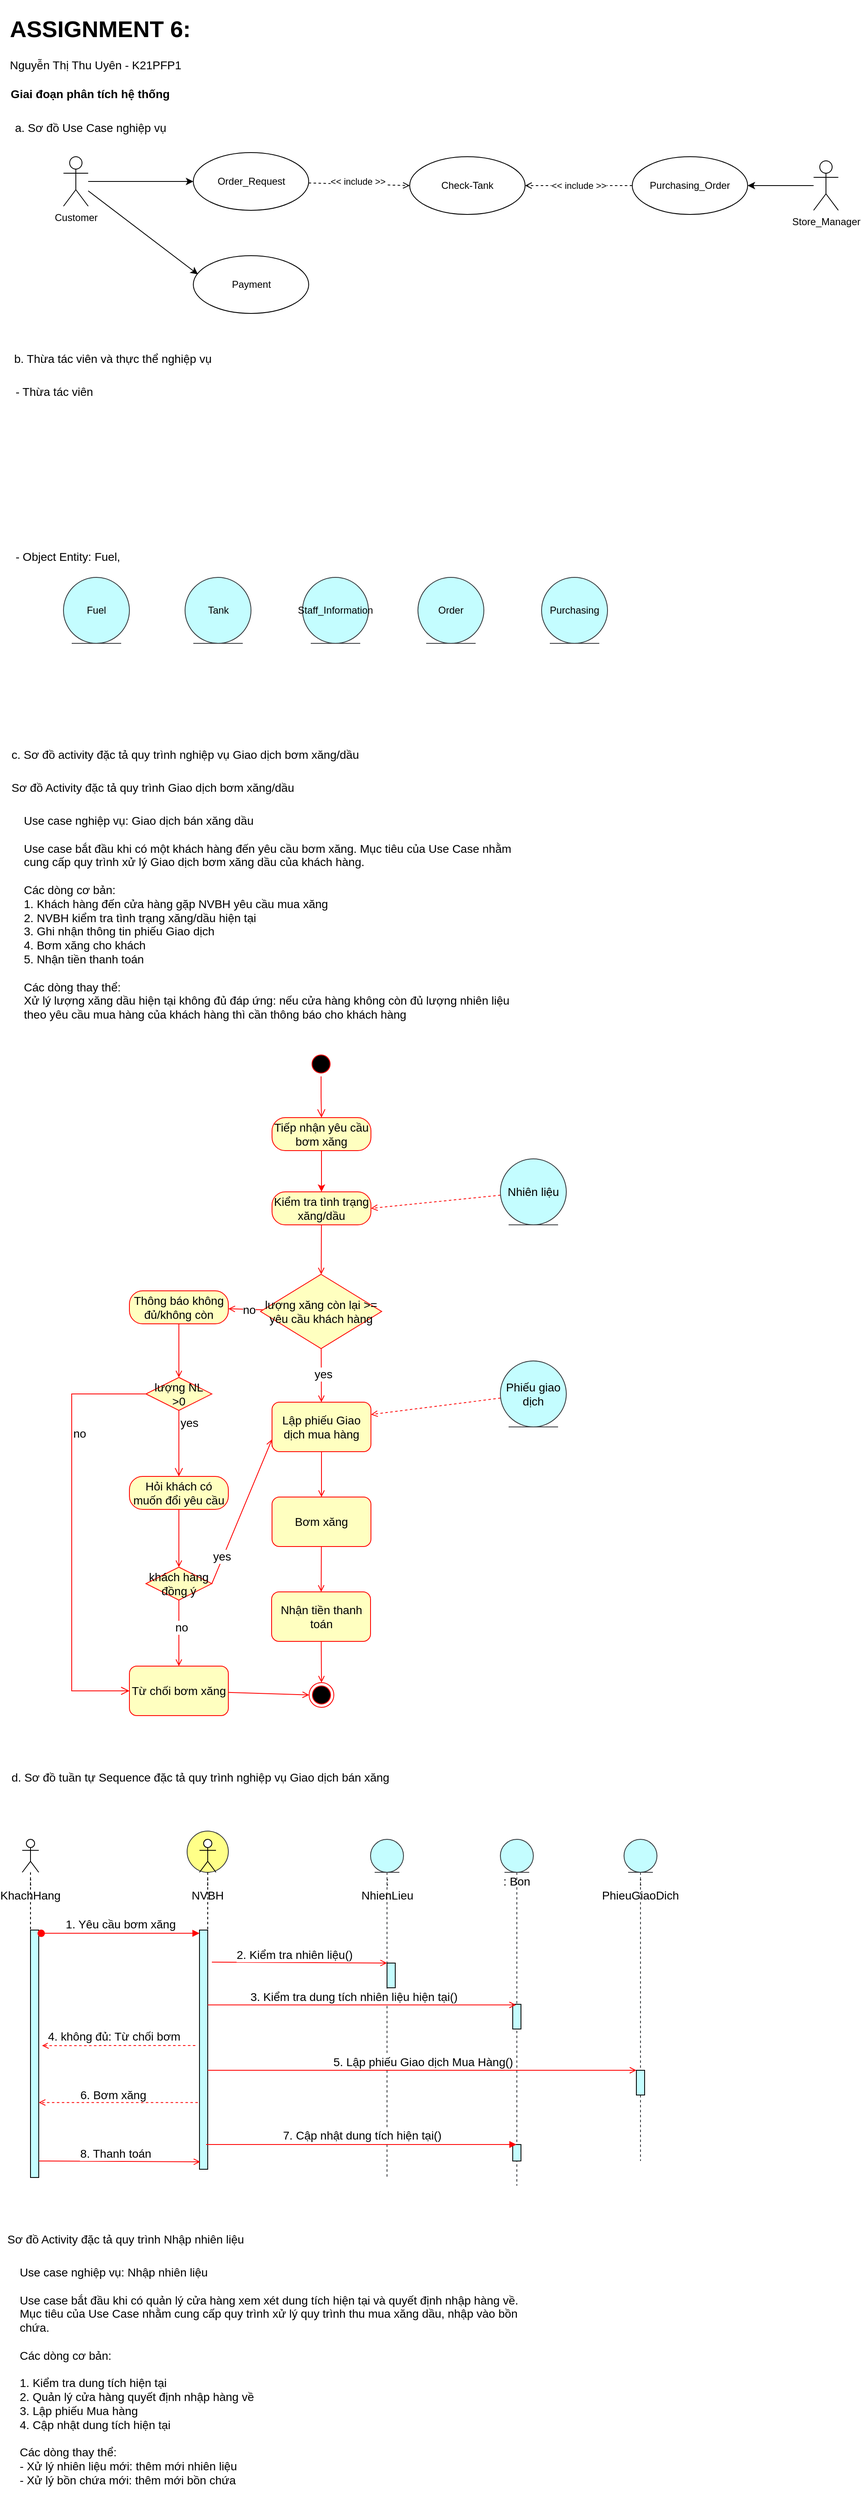 <mxfile version="20.4.0" type="github">
  <diagram name="Page-1" id="58cdce13-f638-feb5-8d6f-7d28b1aa9fa0">
    <mxGraphModel dx="699" dy="559" grid="1" gridSize="10" guides="1" tooltips="1" connect="1" arrows="1" fold="1" page="1" pageScale="1" pageWidth="1100" pageHeight="850" background="none" math="0" shadow="0">
      <root>
        <mxCell id="0" />
        <mxCell id="1" parent="0" />
        <mxCell id="tYTvWXKAVSk7aJ8OGIch-122" value="" style="ellipse;whiteSpace=wrap;html=1;aspect=fixed;fontSize=14;fillColor=#ffff88;strokeColor=#36393d;" vertex="1" parent="1">
          <mxGeometry x="240" y="2220" width="50" height="50" as="geometry" />
        </mxCell>
        <mxCell id="tYTvWXKAVSk7aJ8OGIch-3" style="rounded=0;orthogonalLoop=1;jettySize=auto;html=1;entryX=0;entryY=0.5;entryDx=0;entryDy=0;" edge="1" parent="1" source="tYTvWXKAVSk7aJ8OGIch-1" target="tYTvWXKAVSk7aJ8OGIch-2">
          <mxGeometry relative="1" as="geometry" />
        </mxCell>
        <mxCell id="tYTvWXKAVSk7aJ8OGIch-17" style="edgeStyle=none;rounded=0;orthogonalLoop=1;jettySize=auto;html=1;entryX=0.04;entryY=0.323;entryDx=0;entryDy=0;entryPerimeter=0;startArrow=none;startFill=0;endArrow=classic;endFill=1;" edge="1" parent="1" source="tYTvWXKAVSk7aJ8OGIch-1" target="tYTvWXKAVSk7aJ8OGIch-16">
          <mxGeometry relative="1" as="geometry" />
        </mxCell>
        <mxCell id="tYTvWXKAVSk7aJ8OGIch-1" value="Customer" style="shape=umlActor;verticalLabelPosition=bottom;verticalAlign=top;html=1;outlineConnect=0;" vertex="1" parent="1">
          <mxGeometry x="90" y="190" width="30" height="60" as="geometry" />
        </mxCell>
        <mxCell id="tYTvWXKAVSk7aJ8OGIch-7" style="edgeStyle=none;rounded=0;orthogonalLoop=1;jettySize=auto;html=1;entryX=0;entryY=0.5;entryDx=0;entryDy=0;dashed=1;startArrow=none;startFill=0;endArrow=open;endFill=0;" edge="1" parent="1" source="tYTvWXKAVSk7aJ8OGIch-2" target="tYTvWXKAVSk7aJ8OGIch-4">
          <mxGeometry relative="1" as="geometry" />
        </mxCell>
        <mxCell id="tYTvWXKAVSk7aJ8OGIch-8" value="&amp;lt;&amp;lt; include &amp;gt;&amp;gt;" style="edgeLabel;html=1;align=center;verticalAlign=middle;resizable=0;points=[];" vertex="1" connectable="0" parent="tYTvWXKAVSk7aJ8OGIch-7">
          <mxGeometry x="0.214" y="1" relative="1" as="geometry">
            <mxPoint x="-15" y="-3" as="offset" />
          </mxGeometry>
        </mxCell>
        <mxCell id="tYTvWXKAVSk7aJ8OGIch-2" value="Order_Request" style="ellipse;whiteSpace=wrap;html=1;" vertex="1" parent="1">
          <mxGeometry x="247.5" y="185" width="140" height="70" as="geometry" />
        </mxCell>
        <mxCell id="tYTvWXKAVSk7aJ8OGIch-4" value="Check-Tank" style="ellipse;whiteSpace=wrap;html=1;" vertex="1" parent="1">
          <mxGeometry x="510" y="190" width="140" height="70" as="geometry" />
        </mxCell>
        <mxCell id="tYTvWXKAVSk7aJ8OGIch-11" style="edgeStyle=none;rounded=0;orthogonalLoop=1;jettySize=auto;html=1;entryX=1;entryY=0.5;entryDx=0;entryDy=0;startArrow=none;startFill=0;endArrow=classic;endFill=1;" edge="1" parent="1" source="tYTvWXKAVSk7aJ8OGIch-9" target="tYTvWXKAVSk7aJ8OGIch-10">
          <mxGeometry relative="1" as="geometry" />
        </mxCell>
        <mxCell id="tYTvWXKAVSk7aJ8OGIch-9" value="Store_Manager" style="shape=umlActor;verticalLabelPosition=bottom;verticalAlign=top;html=1;" vertex="1" parent="1">
          <mxGeometry x="1000" y="195" width="30" height="60" as="geometry" />
        </mxCell>
        <mxCell id="tYTvWXKAVSk7aJ8OGIch-14" value="&amp;lt;&amp;lt; include &amp;gt;&amp;gt;" style="edgeStyle=none;rounded=0;orthogonalLoop=1;jettySize=auto;html=1;entryX=1;entryY=0.5;entryDx=0;entryDy=0;startArrow=none;startFill=0;endArrow=open;endFill=0;dashed=1;" edge="1" parent="1" source="tYTvWXKAVSk7aJ8OGIch-10" target="tYTvWXKAVSk7aJ8OGIch-4">
          <mxGeometry relative="1" as="geometry">
            <mxPoint x="740" y="335" as="targetPoint" />
          </mxGeometry>
        </mxCell>
        <mxCell id="tYTvWXKAVSk7aJ8OGIch-10" value="Purchasing_Order" style="ellipse;whiteSpace=wrap;html=1;" vertex="1" parent="1">
          <mxGeometry x="780" y="190" width="140" height="70" as="geometry" />
        </mxCell>
        <mxCell id="tYTvWXKAVSk7aJ8OGIch-16" value="Payment" style="ellipse;whiteSpace=wrap;html=1;" vertex="1" parent="1">
          <mxGeometry x="247.5" y="310" width="140" height="70" as="geometry" />
        </mxCell>
        <mxCell id="tYTvWXKAVSk7aJ8OGIch-18" value="Fuel" style="ellipse;shape=umlEntity;whiteSpace=wrap;html=1;fillColor=#C4FDFF;strokeColor=#36393d;" vertex="1" parent="1">
          <mxGeometry x="90" y="700" width="80" height="80" as="geometry" />
        </mxCell>
        <mxCell id="tYTvWXKAVSk7aJ8OGIch-19" value="Tank" style="ellipse;shape=umlEntity;whiteSpace=wrap;html=1;fillColor=#C4FDFF;strokeColor=#36393d;" vertex="1" parent="1">
          <mxGeometry x="237.5" y="700" width="80" height="80" as="geometry" />
        </mxCell>
        <mxCell id="tYTvWXKAVSk7aJ8OGIch-20" value="Giai đoạn phân tích hệ thống" style="text;align=center;fontStyle=1;verticalAlign=middle;spacingLeft=3;spacingRight=3;strokeColor=none;rotatable=0;points=[[0,0.5],[1,0.5]];portConstraint=eastwest;fontSize=14;" vertex="1" parent="1">
          <mxGeometry x="15" y="100" width="215" height="26" as="geometry" />
        </mxCell>
        <mxCell id="tYTvWXKAVSk7aJ8OGIch-21" value="a. Sơ đồ Use Case nghiệp vụ" style="text;html=1;strokeColor=none;fillColor=none;align=center;verticalAlign=middle;whiteSpace=wrap;rounded=0;fontSize=14;" vertex="1" parent="1">
          <mxGeometry x="27.5" y="140" width="190" height="30" as="geometry" />
        </mxCell>
        <mxCell id="tYTvWXKAVSk7aJ8OGIch-22" value="b. Thừa tác viên và thực thể nghiệp vụ" style="text;html=1;strokeColor=none;fillColor=none;align=center;verticalAlign=middle;whiteSpace=wrap;rounded=0;fontSize=14;" vertex="1" parent="1">
          <mxGeometry x="20" y="420" width="260" height="30" as="geometry" />
        </mxCell>
        <mxCell id="tYTvWXKAVSk7aJ8OGIch-23" value="- Thừa tác viên" style="text;html=1;strokeColor=none;fillColor=none;align=left;verticalAlign=middle;whiteSpace=wrap;rounded=0;fontSize=14;" vertex="1" parent="1">
          <mxGeometry x="30" y="460" width="217.5" height="30" as="geometry" />
        </mxCell>
        <mxCell id="tYTvWXKAVSk7aJ8OGIch-24" value="- Object Entity: Fuel,&amp;nbsp;" style="text;html=1;strokeColor=none;fillColor=none;align=left;verticalAlign=middle;whiteSpace=wrap;rounded=0;fontSize=14;" vertex="1" parent="1">
          <mxGeometry x="30" y="660" width="217.5" height="30" as="geometry" />
        </mxCell>
        <mxCell id="tYTvWXKAVSk7aJ8OGIch-25" value="Staff_Information" style="ellipse;shape=umlEntity;whiteSpace=wrap;html=1;fillColor=#C4FDFF;strokeColor=#36393d;" vertex="1" parent="1">
          <mxGeometry x="380" y="700" width="80" height="80" as="geometry" />
        </mxCell>
        <mxCell id="tYTvWXKAVSk7aJ8OGIch-26" value="Order" style="ellipse;shape=umlEntity;whiteSpace=wrap;html=1;fillColor=#C4FDFF;strokeColor=#36393d;" vertex="1" parent="1">
          <mxGeometry x="520" y="700" width="80" height="80" as="geometry" />
        </mxCell>
        <mxCell id="tYTvWXKAVSk7aJ8OGIch-27" value="Purchasing" style="ellipse;shape=umlEntity;whiteSpace=wrap;html=1;fillColor=#C4FDFF;strokeColor=#36393d;" vertex="1" parent="1">
          <mxGeometry x="670" y="700" width="80" height="80" as="geometry" />
        </mxCell>
        <mxCell id="tYTvWXKAVSk7aJ8OGIch-28" value="c. Sơ đồ activity đặc tả quy trình nghiệp vụ Giao dịch bơm xăng/dầu" style="text;html=1;strokeColor=none;fillColor=none;align=left;verticalAlign=middle;whiteSpace=wrap;rounded=0;fontSize=14;" vertex="1" parent="1">
          <mxGeometry x="25" y="900" width="480" height="30" as="geometry" />
        </mxCell>
        <mxCell id="tYTvWXKAVSk7aJ8OGIch-29" value="Sơ đồ Activity đặc tả quy trình Giao dịch bơm xăng/dầu" style="text;html=1;strokeColor=none;fillColor=none;align=left;verticalAlign=middle;whiteSpace=wrap;rounded=0;fontSize=14;" vertex="1" parent="1">
          <mxGeometry x="25" y="940" width="480" height="30" as="geometry" />
        </mxCell>
        <mxCell id="tYTvWXKAVSk7aJ8OGIch-30" value="&lt;h1&gt;ASSIGNMENT 6:&lt;/h1&gt;&lt;p&gt;Nguyễn Thị Thu Uyên - K21PFP1&lt;/p&gt;" style="text;html=1;strokeColor=none;fillColor=none;spacing=5;spacingTop=-20;whiteSpace=wrap;overflow=hidden;rounded=0;fontSize=14;" vertex="1" parent="1">
          <mxGeometry x="20" y="10" width="930" height="120" as="geometry" />
        </mxCell>
        <mxCell id="tYTvWXKAVSk7aJ8OGIch-31" value="Use case nghiệp vụ: Giao dịch bán xăng dầu&lt;br&gt;&lt;br&gt;Use case bắt đầu khi có một khách hàng đến yêu cầu bơm xăng. Mục tiêu của Use Case nhằm cung cấp quy trình xử lý Giao dịch bơm xăng dầu của khách hàng.&lt;br&gt;&lt;br&gt;Các dòng cơ bản:&lt;br&gt;1. Khách hàng đến cửa hàng gặp NVBH yêu cầu mua xăng&lt;br&gt;2. NVBH kiểm tra tình trạng xăng/dầu hiện tại&lt;br&gt;3. Ghi nhận thông tin phiếu Giao dịch&lt;br&gt;4. Bơm xăng cho khách&lt;br&gt;5. Nhận tiền thanh toán&lt;br&gt;&lt;br&gt;Các dòng thay thể:&lt;br&gt;Xử lý lượng xăng dầu hiện tại không đủ đáp ứng: nếu cửa hàng không còn đủ lượng nhiên liệu theo yêu cầu mua hàng của khách hàng thì cần thông báo cho khách hàng&amp;nbsp;" style="text;html=1;strokeColor=none;fillColor=none;align=left;verticalAlign=top;whiteSpace=wrap;rounded=0;fontSize=14;" vertex="1" parent="1">
          <mxGeometry x="40" y="980" width="610" height="290" as="geometry" />
        </mxCell>
        <mxCell id="tYTvWXKAVSk7aJ8OGIch-32" value="" style="ellipse;html=1;shape=startState;fillColor=#000000;strokeColor=#ff0000;fontSize=14;" vertex="1" parent="1">
          <mxGeometry x="387.5" y="1275" width="30" height="30" as="geometry" />
        </mxCell>
        <mxCell id="tYTvWXKAVSk7aJ8OGIch-33" value="" style="edgeStyle=orthogonalEdgeStyle;html=1;verticalAlign=bottom;endArrow=open;endSize=8;strokeColor=#ff0000;rounded=0;fontSize=14;" edge="1" source="tYTvWXKAVSk7aJ8OGIch-32" parent="1" target="tYTvWXKAVSk7aJ8OGIch-34">
          <mxGeometry relative="1" as="geometry">
            <mxPoint x="403" y="1375" as="targetPoint" />
          </mxGeometry>
        </mxCell>
        <mxCell id="tYTvWXKAVSk7aJ8OGIch-36" value="" style="edgeStyle=none;rounded=0;orthogonalLoop=1;jettySize=auto;html=1;fontSize=14;startArrow=none;startFill=0;endArrow=classic;endFill=1;strokeColor=#FF0000;" edge="1" parent="1" source="tYTvWXKAVSk7aJ8OGIch-34" target="tYTvWXKAVSk7aJ8OGIch-35">
          <mxGeometry relative="1" as="geometry" />
        </mxCell>
        <mxCell id="tYTvWXKAVSk7aJ8OGIch-34" value="Tiếp nhận yêu cầu bơm xăng" style="rounded=1;whiteSpace=wrap;html=1;arcSize=40;fontColor=#000000;fillColor=#ffffc0;strokeColor=#ff0000;fontSize=14;" vertex="1" parent="1">
          <mxGeometry x="343" y="1355" width="120" height="40" as="geometry" />
        </mxCell>
        <mxCell id="tYTvWXKAVSk7aJ8OGIch-41" style="edgeStyle=none;rounded=0;orthogonalLoop=1;jettySize=auto;html=1;strokeColor=#FF0000;fontSize=14;startArrow=none;startFill=0;endArrow=open;endFill=0;" edge="1" parent="1" source="tYTvWXKAVSk7aJ8OGIch-35" target="tYTvWXKAVSk7aJ8OGIch-42">
          <mxGeometry relative="1" as="geometry">
            <mxPoint x="403" y="1585" as="targetPoint" />
          </mxGeometry>
        </mxCell>
        <mxCell id="tYTvWXKAVSk7aJ8OGIch-35" value="Kiểm tra tình trạng xăng/dầu" style="rounded=1;whiteSpace=wrap;html=1;arcSize=40;fontColor=#000000;fillColor=#ffffc0;strokeColor=#ff0000;fontSize=14;" vertex="1" parent="1">
          <mxGeometry x="343" y="1445" width="120" height="40" as="geometry" />
        </mxCell>
        <mxCell id="tYTvWXKAVSk7aJ8OGIch-38" style="edgeStyle=none;rounded=0;orthogonalLoop=1;jettySize=auto;html=1;entryX=1;entryY=0.5;entryDx=0;entryDy=0;strokeColor=#FF0000;fontSize=14;startArrow=none;startFill=0;endArrow=open;endFill=0;dashed=1;" edge="1" parent="1" source="tYTvWXKAVSk7aJ8OGIch-37" target="tYTvWXKAVSk7aJ8OGIch-35">
          <mxGeometry relative="1" as="geometry" />
        </mxCell>
        <mxCell id="tYTvWXKAVSk7aJ8OGIch-37" value="Nhiên liệu" style="ellipse;shape=umlEntity;whiteSpace=wrap;html=1;fontSize=14;fillColor=#C4FDFF;strokeColor=#36393d;" vertex="1" parent="1">
          <mxGeometry x="620" y="1405" width="80" height="80" as="geometry" />
        </mxCell>
        <mxCell id="tYTvWXKAVSk7aJ8OGIch-43" style="edgeStyle=none;rounded=0;orthogonalLoop=1;jettySize=auto;html=1;strokeColor=#FF0000;fontSize=14;startArrow=none;startFill=0;endArrow=open;endFill=0;" edge="1" parent="1" source="tYTvWXKAVSk7aJ8OGIch-42" target="tYTvWXKAVSk7aJ8OGIch-44">
          <mxGeometry relative="1" as="geometry">
            <mxPoint x="280" y="1585" as="targetPoint" />
          </mxGeometry>
        </mxCell>
        <mxCell id="tYTvWXKAVSk7aJ8OGIch-54" value="no" style="edgeLabel;html=1;align=center;verticalAlign=middle;resizable=0;points=[];fontSize=14;" vertex="1" connectable="0" parent="tYTvWXKAVSk7aJ8OGIch-43">
          <mxGeometry x="-0.181" relative="1" as="geometry">
            <mxPoint as="offset" />
          </mxGeometry>
        </mxCell>
        <mxCell id="tYTvWXKAVSk7aJ8OGIch-46" value="" style="edgeStyle=none;rounded=0;orthogonalLoop=1;jettySize=auto;html=1;strokeColor=#FF0000;fontSize=14;startArrow=none;startFill=0;endArrow=open;endFill=0;" edge="1" parent="1" source="tYTvWXKAVSk7aJ8OGIch-42" target="tYTvWXKAVSk7aJ8OGIch-45">
          <mxGeometry relative="1" as="geometry" />
        </mxCell>
        <mxCell id="tYTvWXKAVSk7aJ8OGIch-53" value="yes" style="edgeLabel;html=1;align=center;verticalAlign=middle;resizable=0;points=[];fontSize=14;" vertex="1" connectable="0" parent="tYTvWXKAVSk7aJ8OGIch-46">
          <mxGeometry x="-0.046" y="2" relative="1" as="geometry">
            <mxPoint as="offset" />
          </mxGeometry>
        </mxCell>
        <mxCell id="tYTvWXKAVSk7aJ8OGIch-42" value="lượng xăng còn lại &amp;gt;= yêu cầu khách hàng" style="rhombus;whiteSpace=wrap;html=1;fillColor=#ffffc0;strokeColor=#ff0000;fontSize=14;" vertex="1" parent="1">
          <mxGeometry x="329" y="1545" width="147" height="90" as="geometry" />
        </mxCell>
        <mxCell id="tYTvWXKAVSk7aJ8OGIch-85" value="" style="edgeStyle=none;rounded=0;orthogonalLoop=1;jettySize=auto;html=1;strokeColor=#FF0000;fontSize=14;startArrow=none;startFill=0;endArrow=open;endFill=0;" edge="1" parent="1" source="tYTvWXKAVSk7aJ8OGIch-44" target="tYTvWXKAVSk7aJ8OGIch-82">
          <mxGeometry relative="1" as="geometry" />
        </mxCell>
        <mxCell id="tYTvWXKAVSk7aJ8OGIch-44" value="Thông báo không đủ/không còn" style="rounded=1;whiteSpace=wrap;html=1;arcSize=40;fontColor=#000000;fillColor=#ffffc0;strokeColor=#ff0000;fontSize=14;" vertex="1" parent="1">
          <mxGeometry x="170" y="1565" width="120" height="40" as="geometry" />
        </mxCell>
        <mxCell id="tYTvWXKAVSk7aJ8OGIch-50" value="" style="edgeStyle=none;rounded=0;orthogonalLoop=1;jettySize=auto;html=1;strokeColor=#FF0000;fontSize=14;startArrow=none;startFill=0;endArrow=open;endFill=0;" edge="1" parent="1" source="tYTvWXKAVSk7aJ8OGIch-45" target="tYTvWXKAVSk7aJ8OGIch-49">
          <mxGeometry relative="1" as="geometry" />
        </mxCell>
        <mxCell id="tYTvWXKAVSk7aJ8OGIch-45" value="Lập phiếu Giao dịch mua hàng" style="rounded=1;whiteSpace=wrap;html=1;fontSize=14;fillColor=#ffffc0;strokeColor=#ff0000;" vertex="1" parent="1">
          <mxGeometry x="343" y="1700" width="120" height="60" as="geometry" />
        </mxCell>
        <mxCell id="tYTvWXKAVSk7aJ8OGIch-48" style="edgeStyle=none;rounded=0;orthogonalLoop=1;jettySize=auto;html=1;entryX=1;entryY=0.25;entryDx=0;entryDy=0;strokeColor=#FF0000;fontSize=14;startArrow=none;startFill=0;endArrow=open;endFill=0;dashed=1;" edge="1" parent="1" source="tYTvWXKAVSk7aJ8OGIch-47" target="tYTvWXKAVSk7aJ8OGIch-45">
          <mxGeometry relative="1" as="geometry" />
        </mxCell>
        <mxCell id="tYTvWXKAVSk7aJ8OGIch-47" value="Phiếu giao dịch" style="ellipse;shape=umlEntity;whiteSpace=wrap;html=1;fontSize=14;fillColor=#C4FDFF;strokeColor=#36393d;" vertex="1" parent="1">
          <mxGeometry x="620" y="1650" width="80" height="80" as="geometry" />
        </mxCell>
        <mxCell id="tYTvWXKAVSk7aJ8OGIch-52" value="" style="edgeStyle=none;rounded=0;orthogonalLoop=1;jettySize=auto;html=1;strokeColor=#FF0000;fontSize=14;startArrow=none;startFill=0;endArrow=open;endFill=0;" edge="1" parent="1" source="tYTvWXKAVSk7aJ8OGIch-49" target="tYTvWXKAVSk7aJ8OGIch-51">
          <mxGeometry relative="1" as="geometry" />
        </mxCell>
        <mxCell id="tYTvWXKAVSk7aJ8OGIch-49" value="Bơm xăng" style="rounded=1;whiteSpace=wrap;html=1;fontSize=14;fillColor=#ffffc0;strokeColor=#ff0000;" vertex="1" parent="1">
          <mxGeometry x="343" y="1815" width="120" height="60" as="geometry" />
        </mxCell>
        <mxCell id="tYTvWXKAVSk7aJ8OGIch-56" style="edgeStyle=none;rounded=0;orthogonalLoop=1;jettySize=auto;html=1;entryX=0.5;entryY=0;entryDx=0;entryDy=0;strokeColor=#FF0000;fontSize=14;startArrow=none;startFill=0;endArrow=open;endFill=0;" edge="1" parent="1" source="tYTvWXKAVSk7aJ8OGIch-51" target="tYTvWXKAVSk7aJ8OGIch-55">
          <mxGeometry relative="1" as="geometry" />
        </mxCell>
        <mxCell id="tYTvWXKAVSk7aJ8OGIch-51" value="Nhận tiền thanh toán" style="rounded=1;whiteSpace=wrap;html=1;fontSize=14;fillColor=#ffffc0;strokeColor=#ff0000;" vertex="1" parent="1">
          <mxGeometry x="342.5" y="1930" width="120" height="60" as="geometry" />
        </mxCell>
        <mxCell id="tYTvWXKAVSk7aJ8OGIch-55" value="" style="ellipse;html=1;shape=endState;fillColor=#000000;strokeColor=#ff0000;fontSize=14;" vertex="1" parent="1">
          <mxGeometry x="388" y="2040" width="30" height="30" as="geometry" />
        </mxCell>
        <mxCell id="tYTvWXKAVSk7aJ8OGIch-65" style="edgeStyle=none;rounded=0;orthogonalLoop=1;jettySize=auto;html=1;strokeColor=#FF0000;fontSize=14;startArrow=none;startFill=0;endArrow=open;endFill=0;" edge="1" parent="1" source="tYTvWXKAVSk7aJ8OGIch-60" target="tYTvWXKAVSk7aJ8OGIch-66">
          <mxGeometry relative="1" as="geometry">
            <mxPoint x="230" y="1800" as="targetPoint" />
          </mxGeometry>
        </mxCell>
        <mxCell id="tYTvWXKAVSk7aJ8OGIch-60" value="Hỏi khách có muốn đổi yêu cầu" style="rounded=1;whiteSpace=wrap;html=1;arcSize=40;fontColor=#000000;fillColor=#ffffc0;strokeColor=#ff0000;fontSize=14;" vertex="1" parent="1">
          <mxGeometry x="170" y="1790" width="120" height="40" as="geometry" />
        </mxCell>
        <mxCell id="tYTvWXKAVSk7aJ8OGIch-68" value="" style="edgeStyle=none;rounded=0;orthogonalLoop=1;jettySize=auto;html=1;strokeColor=#FF0000;fontSize=14;startArrow=none;startFill=0;endArrow=open;endFill=0;" edge="1" parent="1" source="tYTvWXKAVSk7aJ8OGIch-66" target="tYTvWXKAVSk7aJ8OGIch-67">
          <mxGeometry relative="1" as="geometry" />
        </mxCell>
        <mxCell id="tYTvWXKAVSk7aJ8OGIch-73" value="no" style="edgeLabel;html=1;align=center;verticalAlign=middle;resizable=0;points=[];fontSize=14;" vertex="1" connectable="0" parent="tYTvWXKAVSk7aJ8OGIch-68">
          <mxGeometry x="-0.189" y="3" relative="1" as="geometry">
            <mxPoint as="offset" />
          </mxGeometry>
        </mxCell>
        <mxCell id="tYTvWXKAVSk7aJ8OGIch-71" style="edgeStyle=none;rounded=0;orthogonalLoop=1;jettySize=auto;html=1;entryX=0;entryY=0.75;entryDx=0;entryDy=0;strokeColor=#FF0000;fontSize=14;startArrow=none;startFill=0;endArrow=open;endFill=0;exitX=1;exitY=0.5;exitDx=0;exitDy=0;" edge="1" parent="1" source="tYTvWXKAVSk7aJ8OGIch-66" target="tYTvWXKAVSk7aJ8OGIch-45">
          <mxGeometry relative="1" as="geometry" />
        </mxCell>
        <mxCell id="tYTvWXKAVSk7aJ8OGIch-72" value="yes" style="edgeLabel;html=1;align=center;verticalAlign=middle;resizable=0;points=[];fontSize=14;" vertex="1" connectable="0" parent="tYTvWXKAVSk7aJ8OGIch-71">
          <mxGeometry x="-0.632" y="2" relative="1" as="geometry">
            <mxPoint as="offset" />
          </mxGeometry>
        </mxCell>
        <mxCell id="tYTvWXKAVSk7aJ8OGIch-66" value="khách hàng đồng ý" style="rhombus;whiteSpace=wrap;html=1;fillColor=#ffffc0;strokeColor=#ff0000;fontSize=14;" vertex="1" parent="1">
          <mxGeometry x="190" y="1900" width="80" height="40" as="geometry" />
        </mxCell>
        <mxCell id="tYTvWXKAVSk7aJ8OGIch-74" style="edgeStyle=none;rounded=0;orthogonalLoop=1;jettySize=auto;html=1;entryX=0;entryY=0.5;entryDx=0;entryDy=0;strokeColor=#FF0000;fontSize=14;startArrow=none;startFill=0;endArrow=open;endFill=0;" edge="1" parent="1" source="tYTvWXKAVSk7aJ8OGIch-67" target="tYTvWXKAVSk7aJ8OGIch-55">
          <mxGeometry relative="1" as="geometry" />
        </mxCell>
        <mxCell id="tYTvWXKAVSk7aJ8OGIch-67" value="Từ chối bơm xăng" style="rounded=1;whiteSpace=wrap;html=1;fontSize=14;fillColor=#ffffc0;strokeColor=#ff0000;" vertex="1" parent="1">
          <mxGeometry x="170" y="2020" width="120" height="60" as="geometry" />
        </mxCell>
        <mxCell id="tYTvWXKAVSk7aJ8OGIch-82" value="lượng NL &amp;gt;0" style="rhombus;whiteSpace=wrap;html=1;fillColor=#ffffc0;strokeColor=#ff0000;fontSize=14;" vertex="1" parent="1">
          <mxGeometry x="190" y="1670" width="80" height="40" as="geometry" />
        </mxCell>
        <mxCell id="tYTvWXKAVSk7aJ8OGIch-83" value="no" style="edgeStyle=orthogonalEdgeStyle;html=1;align=left;verticalAlign=bottom;endArrow=open;endSize=8;strokeColor=#ff0000;rounded=0;fontSize=14;entryX=0;entryY=0.5;entryDx=0;entryDy=0;" edge="1" source="tYTvWXKAVSk7aJ8OGIch-82" parent="1" target="tYTvWXKAVSk7aJ8OGIch-67">
          <mxGeometry x="-0.429" relative="1" as="geometry">
            <mxPoint x="120" y="1690" as="targetPoint" />
            <Array as="points">
              <mxPoint x="100" y="1690" />
              <mxPoint x="100" y="2050" />
            </Array>
            <mxPoint as="offset" />
          </mxGeometry>
        </mxCell>
        <mxCell id="tYTvWXKAVSk7aJ8OGIch-84" value="yes" style="edgeStyle=orthogonalEdgeStyle;html=1;align=left;verticalAlign=top;endArrow=open;endSize=8;strokeColor=#ff0000;rounded=0;fontSize=14;entryX=0.5;entryY=0;entryDx=0;entryDy=0;" edge="1" source="tYTvWXKAVSk7aJ8OGIch-82" parent="1" target="tYTvWXKAVSk7aJ8OGIch-60">
          <mxGeometry x="-1" relative="1" as="geometry">
            <mxPoint x="230" y="1770" as="targetPoint" />
          </mxGeometry>
        </mxCell>
        <mxCell id="tYTvWXKAVSk7aJ8OGIch-86" value="d. Sơ đồ tuần tự Sequence đặc tả quy trình nghiệp vụ Giao dịch bán xăng" style="text;html=1;strokeColor=none;fillColor=none;align=left;verticalAlign=middle;whiteSpace=wrap;rounded=0;fontSize=14;" vertex="1" parent="1">
          <mxGeometry x="25" y="2140" width="480" height="30" as="geometry" />
        </mxCell>
        <mxCell id="tYTvWXKAVSk7aJ8OGIch-95" value=": KhachHang" style="shape=umlLifeline;participant=umlActor;perimeter=lifelinePerimeter;whiteSpace=wrap;html=1;container=1;collapsible=0;recursiveResize=0;verticalAlign=top;spacingTop=36;outlineConnect=0;fontSize=14;" vertex="1" parent="1">
          <mxGeometry x="40" y="2230" width="20" height="410" as="geometry" />
        </mxCell>
        <mxCell id="tYTvWXKAVSk7aJ8OGIch-102" value="" style="html=1;points=[];perimeter=orthogonalPerimeter;fontSize=14;fillColor=#C4FDFF;" vertex="1" parent="tYTvWXKAVSk7aJ8OGIch-95">
          <mxGeometry x="10" y="110" width="10" height="300" as="geometry" />
        </mxCell>
        <mxCell id="tYTvWXKAVSk7aJ8OGIch-96" value=": NhienLieu" style="shape=umlLifeline;participant=umlEntity;perimeter=lifelinePerimeter;whiteSpace=wrap;html=1;container=1;collapsible=0;recursiveResize=0;verticalAlign=top;spacingTop=36;outlineConnect=0;fontSize=14;fillColor=#C4FDFF;strokeColor=#36393d;" vertex="1" parent="1">
          <mxGeometry x="462.5" y="2230" width="40" height="410" as="geometry" />
        </mxCell>
        <mxCell id="tYTvWXKAVSk7aJ8OGIch-103" value="" style="html=1;points=[];perimeter=orthogonalPerimeter;fontSize=14;fillColor=#C4FDFF;" vertex="1" parent="tYTvWXKAVSk7aJ8OGIch-96">
          <mxGeometry x="20" y="150" width="10" height="30" as="geometry" />
        </mxCell>
        <mxCell id="tYTvWXKAVSk7aJ8OGIch-97" value=": Bon" style="shape=umlLifeline;participant=umlEntity;perimeter=lifelinePerimeter;whiteSpace=wrap;html=1;container=1;collapsible=0;recursiveResize=0;verticalAlign=top;spacingTop=36;outlineConnect=0;fontSize=14;fillColor=#C4FDFF;strokeColor=#36393d;" vertex="1" parent="1">
          <mxGeometry x="620" y="2230" width="40" height="420" as="geometry" />
        </mxCell>
        <mxCell id="tYTvWXKAVSk7aJ8OGIch-108" value="" style="html=1;points=[];perimeter=orthogonalPerimeter;fontSize=14;fillColor=#C4FDFF;" vertex="1" parent="tYTvWXKAVSk7aJ8OGIch-97">
          <mxGeometry x="15" y="200" width="10" height="30" as="geometry" />
        </mxCell>
        <mxCell id="tYTvWXKAVSk7aJ8OGIch-118" value="" style="html=1;points=[];perimeter=orthogonalPerimeter;fontSize=14;fillColor=#C4FDFF;" vertex="1" parent="tYTvWXKAVSk7aJ8OGIch-97">
          <mxGeometry x="15" y="370" width="10" height="20" as="geometry" />
        </mxCell>
        <mxCell id="tYTvWXKAVSk7aJ8OGIch-98" value=": PhieuGiaoDich" style="shape=umlLifeline;participant=umlEntity;perimeter=lifelinePerimeter;whiteSpace=wrap;html=1;container=1;collapsible=0;recursiveResize=0;verticalAlign=top;spacingTop=36;outlineConnect=0;fontSize=14;fillColor=#C4FDFF;strokeColor=#36393d;" vertex="1" parent="1">
          <mxGeometry x="770" y="2230" width="40" height="390" as="geometry" />
        </mxCell>
        <mxCell id="tYTvWXKAVSk7aJ8OGIch-111" value="" style="html=1;points=[];perimeter=orthogonalPerimeter;fontSize=14;fillColor=#C4FDFF;" vertex="1" parent="tYTvWXKAVSk7aJ8OGIch-98">
          <mxGeometry x="15" y="280" width="10" height="30" as="geometry" />
        </mxCell>
        <mxCell id="tYTvWXKAVSk7aJ8OGIch-99" value=": NVBH" style="shape=umlLifeline;participant=umlActor;perimeter=lifelinePerimeter;whiteSpace=wrap;html=1;container=1;collapsible=0;recursiveResize=0;verticalAlign=top;spacingTop=36;outlineConnect=0;fontSize=14;" vertex="1" parent="1">
          <mxGeometry x="255" y="2230" width="20" height="400" as="geometry" />
        </mxCell>
        <mxCell id="tYTvWXKAVSk7aJ8OGIch-107" style="edgeStyle=none;rounded=0;orthogonalLoop=1;jettySize=auto;html=1;dashed=1;strokeColor=#FF0000;fontSize=14;startArrow=none;startFill=0;endArrow=open;endFill=0;" edge="1" parent="tYTvWXKAVSk7aJ8OGIch-99" source="tYTvWXKAVSk7aJ8OGIch-100" target="tYTvWXKAVSk7aJ8OGIch-99">
          <mxGeometry relative="1" as="geometry" />
        </mxCell>
        <mxCell id="tYTvWXKAVSk7aJ8OGIch-100" value="" style="html=1;points=[];perimeter=orthogonalPerimeter;fontSize=14;fillColor=#C4FDFF;" vertex="1" parent="tYTvWXKAVSk7aJ8OGIch-99">
          <mxGeometry y="110" width="10" height="290" as="geometry" />
        </mxCell>
        <mxCell id="tYTvWXKAVSk7aJ8OGIch-101" value="1. Yêu cầu bơm xăng" style="html=1;verticalAlign=bottom;startArrow=oval;endArrow=block;startSize=8;rounded=0;strokeColor=#FF0000;fontSize=14;exitX=1.3;exitY=0.013;exitDx=0;exitDy=0;exitPerimeter=0;" edge="1" target="tYTvWXKAVSk7aJ8OGIch-100" parent="1" source="tYTvWXKAVSk7aJ8OGIch-102">
          <mxGeometry relative="1" as="geometry">
            <mxPoint x="180" y="2340" as="sourcePoint" />
          </mxGeometry>
        </mxCell>
        <mxCell id="tYTvWXKAVSk7aJ8OGIch-104" value="" style="edgeStyle=none;rounded=0;orthogonalLoop=1;jettySize=auto;html=1;strokeColor=#FF0000;fontSize=14;startArrow=none;startFill=0;endArrow=open;endFill=0;exitX=1.5;exitY=0.134;exitDx=0;exitDy=0;exitPerimeter=0;" edge="1" parent="1" source="tYTvWXKAVSk7aJ8OGIch-100" target="tYTvWXKAVSk7aJ8OGIch-103">
          <mxGeometry relative="1" as="geometry" />
        </mxCell>
        <mxCell id="tYTvWXKAVSk7aJ8OGIch-105" value="2. Kiểm tra nhiên liệu()" style="edgeLabel;html=1;align=center;verticalAlign=middle;resizable=0;points=[];fontSize=14;" vertex="1" connectable="0" parent="tYTvWXKAVSk7aJ8OGIch-104">
          <mxGeometry x="-0.037" relative="1" as="geometry">
            <mxPoint x="-3" y="-10" as="offset" />
          </mxGeometry>
        </mxCell>
        <mxCell id="tYTvWXKAVSk7aJ8OGIch-106" value="4. không đủ: Từ chối bơm&amp;nbsp;" style="edgeStyle=none;rounded=0;orthogonalLoop=1;jettySize=auto;html=1;entryX=1.4;entryY=0.467;entryDx=0;entryDy=0;entryPerimeter=0;strokeColor=#FF0000;fontSize=14;startArrow=none;startFill=0;endArrow=open;endFill=0;dashed=1;" edge="1" parent="1" target="tYTvWXKAVSk7aJ8OGIch-102">
          <mxGeometry x="0.035" y="-11" relative="1" as="geometry">
            <mxPoint x="250" y="2480" as="sourcePoint" />
            <Array as="points" />
            <mxPoint as="offset" />
          </mxGeometry>
        </mxCell>
        <mxCell id="tYTvWXKAVSk7aJ8OGIch-109" value="" style="edgeStyle=none;rounded=0;orthogonalLoop=1;jettySize=auto;html=1;strokeColor=#FF0000;fontSize=14;startArrow=none;startFill=0;endArrow=open;endFill=0;entryX=0.4;entryY=0.025;entryDx=0;entryDy=0;entryPerimeter=0;" edge="1" parent="1" source="tYTvWXKAVSk7aJ8OGIch-99" target="tYTvWXKAVSk7aJ8OGIch-108">
          <mxGeometry relative="1" as="geometry">
            <mxPoint x="270" y="2420" as="sourcePoint" />
            <mxPoint x="630" y="2430" as="targetPoint" />
          </mxGeometry>
        </mxCell>
        <mxCell id="tYTvWXKAVSk7aJ8OGIch-110" value="3. Kiểm tra dung tích nhiên liệu hiện tại()" style="edgeLabel;html=1;align=center;verticalAlign=middle;resizable=0;points=[];fontSize=14;" vertex="1" connectable="0" parent="tYTvWXKAVSk7aJ8OGIch-109">
          <mxGeometry x="-0.037" relative="1" as="geometry">
            <mxPoint x="-3" y="-10" as="offset" />
          </mxGeometry>
        </mxCell>
        <mxCell id="tYTvWXKAVSk7aJ8OGIch-112" value="" style="edgeStyle=none;rounded=0;orthogonalLoop=1;jettySize=auto;html=1;strokeColor=#FF0000;fontSize=14;startArrow=none;startFill=0;endArrow=open;endFill=0;exitX=1;exitY=0.586;exitDx=0;exitDy=0;exitPerimeter=0;" edge="1" parent="1" source="tYTvWXKAVSk7aJ8OGIch-100" target="tYTvWXKAVSk7aJ8OGIch-111">
          <mxGeometry relative="1" as="geometry">
            <mxPoint x="280" y="2510" as="sourcePoint" />
          </mxGeometry>
        </mxCell>
        <mxCell id="tYTvWXKAVSk7aJ8OGIch-113" value="5. Lập phiếu Giao dịch Mua Hàng()" style="edgeLabel;html=1;align=center;verticalAlign=middle;resizable=0;points=[];fontSize=14;" vertex="1" connectable="0" parent="tYTvWXKAVSk7aJ8OGIch-112">
          <mxGeometry x="-0.016" relative="1" as="geometry">
            <mxPoint x="5" y="-10" as="offset" />
          </mxGeometry>
        </mxCell>
        <mxCell id="tYTvWXKAVSk7aJ8OGIch-114" style="edgeStyle=none;rounded=0;orthogonalLoop=1;jettySize=auto;html=1;strokeColor=#FF0000;fontSize=14;startArrow=none;startFill=0;endArrow=open;endFill=0;exitX=-0.2;exitY=0.721;exitDx=0;exitDy=0;exitPerimeter=0;dashed=1;" edge="1" parent="1" source="tYTvWXKAVSk7aJ8OGIch-100" target="tYTvWXKAVSk7aJ8OGIch-102">
          <mxGeometry relative="1" as="geometry" />
        </mxCell>
        <mxCell id="tYTvWXKAVSk7aJ8OGIch-115" value="6. Bơm xăng" style="text;html=1;align=center;verticalAlign=middle;resizable=0;points=[];autosize=1;strokeColor=none;fillColor=none;fontSize=14;" vertex="1" parent="1">
          <mxGeometry x="100" y="2525" width="100" height="30" as="geometry" />
        </mxCell>
        <mxCell id="tYTvWXKAVSk7aJ8OGIch-116" style="edgeStyle=none;rounded=0;orthogonalLoop=1;jettySize=auto;html=1;strokeColor=#FF0000;fontSize=14;startArrow=none;startFill=0;endArrow=open;endFill=0;entryX=0.1;entryY=0.969;entryDx=0;entryDy=0;entryPerimeter=0;" edge="1" parent="1" source="tYTvWXKAVSk7aJ8OGIch-102" target="tYTvWXKAVSk7aJ8OGIch-100">
          <mxGeometry relative="1" as="geometry">
            <mxPoint x="250" y="2620" as="targetPoint" />
            <Array as="points">
              <mxPoint x="70" y="2620" />
            </Array>
          </mxGeometry>
        </mxCell>
        <mxCell id="tYTvWXKAVSk7aJ8OGIch-120" value="8. Thanh toán" style="edgeLabel;html=1;align=center;verticalAlign=middle;resizable=0;points=[];fontSize=14;" vertex="1" connectable="0" parent="tYTvWXKAVSk7aJ8OGIch-116">
          <mxGeometry x="-0.242" y="-1" relative="1" as="geometry">
            <mxPoint x="18" y="-11" as="offset" />
          </mxGeometry>
        </mxCell>
        <mxCell id="tYTvWXKAVSk7aJ8OGIch-117" value="7. Cập nhật dung tích hiện tại()" style="html=1;verticalAlign=bottom;endArrow=block;rounded=0;strokeColor=#FF0000;fontSize=14;" edge="1" parent="1" target="tYTvWXKAVSk7aJ8OGIch-97">
          <mxGeometry width="80" relative="1" as="geometry">
            <mxPoint x="263" y="2600" as="sourcePoint" />
            <mxPoint x="343" y="2600" as="targetPoint" />
          </mxGeometry>
        </mxCell>
        <mxCell id="tYTvWXKAVSk7aJ8OGIch-123" value="Sơ đồ Activity đặc tả quy trình Nhập nhiên liệu" style="text;html=1;strokeColor=none;fillColor=none;align=left;verticalAlign=middle;whiteSpace=wrap;rounded=0;fontSize=14;" vertex="1" parent="1">
          <mxGeometry x="20" y="2700" width="480" height="30" as="geometry" />
        </mxCell>
        <mxCell id="tYTvWXKAVSk7aJ8OGIch-124" value="Use case nghiệp vụ: Nhập nhiên liệu&lt;br&gt;&lt;br&gt;Use case bắt đầu khi có quản lý cửa hàng xem xét dung tích hiện tại và quyết định nhập hàng về. Mục tiêu của Use Case nhằm cung cấp quy trình xử lý quy trình thu mua xăng dầu, nhập vào bồn chứa.&lt;br&gt;&lt;br&gt;Các dòng cơ bản:&lt;br&gt;&lt;br&gt;1. Kiểm tra dung tích hiện tại&lt;br&gt;2. Quản lý cửa hàng quyết định nhập hàng về&lt;br&gt;3. Lập phiếu Mua hàng&lt;br&gt;4. Cập nhật dung tích hiện tại&lt;br&gt;&lt;br&gt;Các dòng thay thể:&lt;br&gt;- Xử lý nhiên liệu mới: thêm mới nhiên liệu&lt;br&gt;- Xử lý bồn chứa mới: thêm mới bồn chứa" style="text;html=1;strokeColor=none;fillColor=none;align=left;verticalAlign=top;whiteSpace=wrap;rounded=0;fontSize=14;" vertex="1" parent="1">
          <mxGeometry x="35" y="2740" width="610" height="290" as="geometry" />
        </mxCell>
      </root>
    </mxGraphModel>
  </diagram>
</mxfile>
